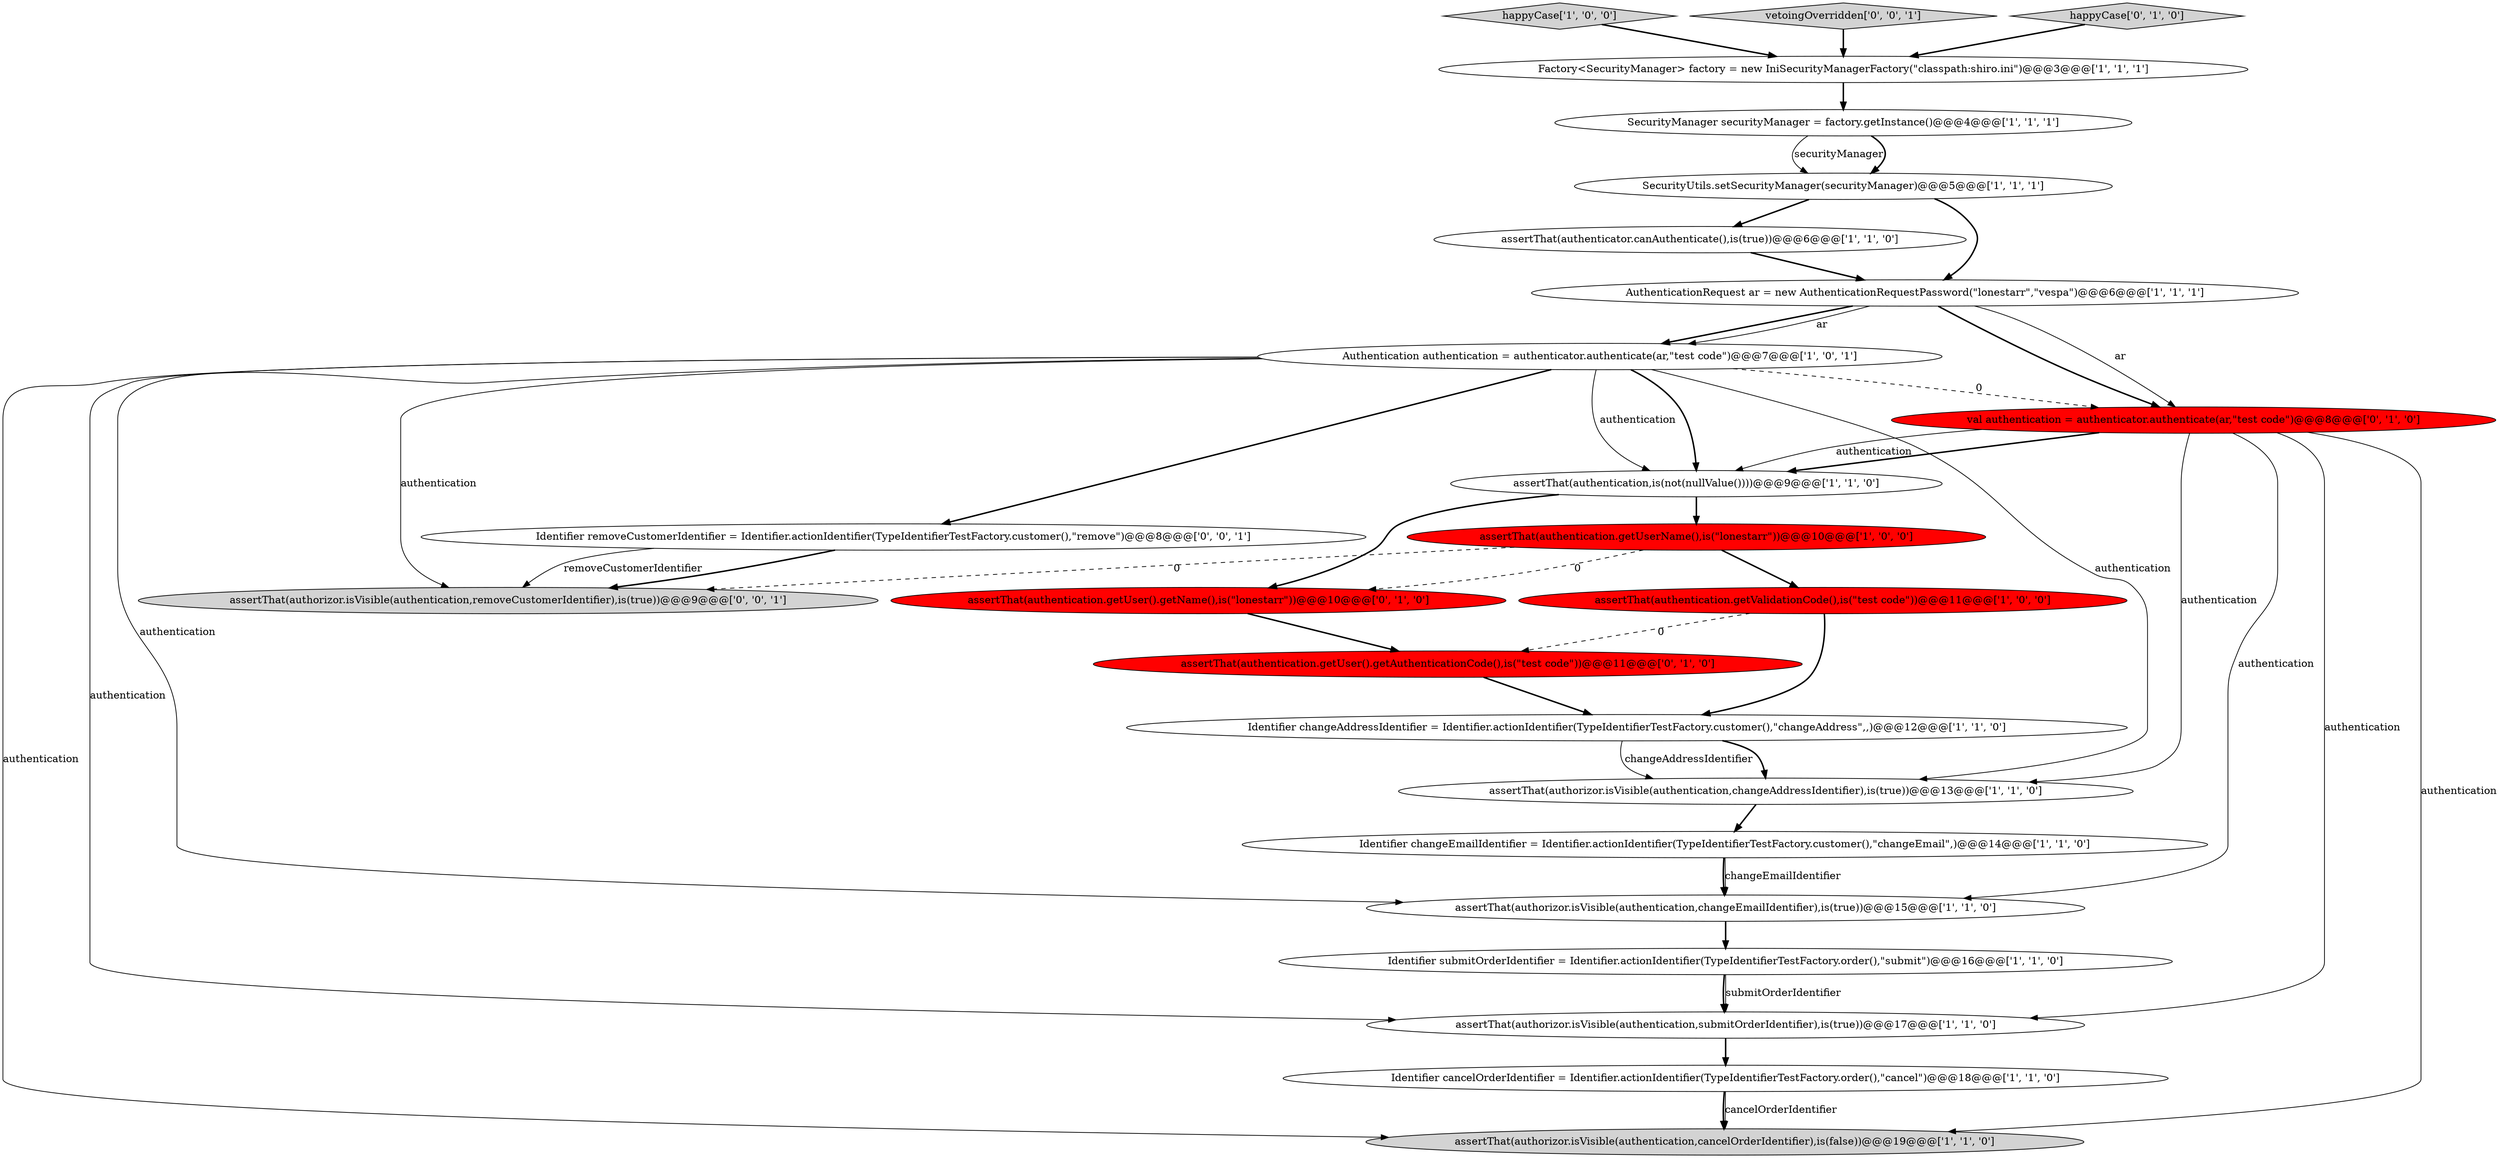 digraph {
5 [style = filled, label = "assertThat(authentication.getValidationCode(),is(\"test code\"))@@@11@@@['1', '0', '0']", fillcolor = red, shape = ellipse image = "AAA1AAABBB1BBB"];
23 [style = filled, label = "Identifier removeCustomerIdentifier = Identifier.actionIdentifier(TypeIdentifierTestFactory.customer(),\"remove\")@@@8@@@['0', '0', '1']", fillcolor = white, shape = ellipse image = "AAA0AAABBB3BBB"];
0 [style = filled, label = "Identifier changeAddressIdentifier = Identifier.actionIdentifier(TypeIdentifierTestFactory.customer(),\"changeAddress\",,)@@@12@@@['1', '1', '0']", fillcolor = white, shape = ellipse image = "AAA0AAABBB1BBB"];
15 [style = filled, label = "assertThat(authenticator.canAuthenticate(),is(true))@@@6@@@['1', '1', '0']", fillcolor = white, shape = ellipse image = "AAA0AAABBB1BBB"];
9 [style = filled, label = "Factory<SecurityManager> factory = new IniSecurityManagerFactory(\"classpath:shiro.ini\")@@@3@@@['1', '1', '1']", fillcolor = white, shape = ellipse image = "AAA0AAABBB1BBB"];
17 [style = filled, label = "Authentication authentication = authenticator.authenticate(ar,\"test code\")@@@7@@@['1', '0', '1']", fillcolor = white, shape = ellipse image = "AAA0AAABBB1BBB"];
13 [style = filled, label = "AuthenticationRequest ar = new AuthenticationRequestPassword(\"lonestarr\",\"vespa\")@@@6@@@['1', '1', '1']", fillcolor = white, shape = ellipse image = "AAA0AAABBB1BBB"];
10 [style = filled, label = "assertThat(authorizor.isVisible(authentication,cancelOrderIdentifier),is(false))@@@19@@@['1', '1', '0']", fillcolor = lightgray, shape = ellipse image = "AAA0AAABBB1BBB"];
14 [style = filled, label = "Identifier changeEmailIdentifier = Identifier.actionIdentifier(TypeIdentifierTestFactory.customer(),\"changeEmail\",)@@@14@@@['1', '1', '0']", fillcolor = white, shape = ellipse image = "AAA0AAABBB1BBB"];
21 [style = filled, label = "val authentication = authenticator.authenticate(ar,\"test code\")@@@8@@@['0', '1', '0']", fillcolor = red, shape = ellipse image = "AAA1AAABBB2BBB"];
18 [style = filled, label = "assertThat(authentication.getUser().getName(),is(\"lonestarr\"))@@@10@@@['0', '1', '0']", fillcolor = red, shape = ellipse image = "AAA1AAABBB2BBB"];
1 [style = filled, label = "assertThat(authentication.getUserName(),is(\"lonestarr\"))@@@10@@@['1', '0', '0']", fillcolor = red, shape = ellipse image = "AAA1AAABBB1BBB"];
19 [style = filled, label = "assertThat(authentication.getUser().getAuthenticationCode(),is(\"test code\"))@@@11@@@['0', '1', '0']", fillcolor = red, shape = ellipse image = "AAA1AAABBB2BBB"];
16 [style = filled, label = "assertThat(authentication,is(not(nullValue())))@@@9@@@['1', '1', '0']", fillcolor = white, shape = ellipse image = "AAA0AAABBB1BBB"];
22 [style = filled, label = "assertThat(authorizor.isVisible(authentication,removeCustomerIdentifier),is(true))@@@9@@@['0', '0', '1']", fillcolor = lightgray, shape = ellipse image = "AAA0AAABBB3BBB"];
7 [style = filled, label = "happyCase['1', '0', '0']", fillcolor = lightgray, shape = diamond image = "AAA0AAABBB1BBB"];
24 [style = filled, label = "vetoingOverridden['0', '0', '1']", fillcolor = lightgray, shape = diamond image = "AAA0AAABBB3BBB"];
3 [style = filled, label = "SecurityManager securityManager = factory.getInstance()@@@4@@@['1', '1', '1']", fillcolor = white, shape = ellipse image = "AAA0AAABBB1BBB"];
4 [style = filled, label = "assertThat(authorizor.isVisible(authentication,submitOrderIdentifier),is(true))@@@17@@@['1', '1', '0']", fillcolor = white, shape = ellipse image = "AAA0AAABBB1BBB"];
12 [style = filled, label = "Identifier submitOrderIdentifier = Identifier.actionIdentifier(TypeIdentifierTestFactory.order(),\"submit\")@@@16@@@['1', '1', '0']", fillcolor = white, shape = ellipse image = "AAA0AAABBB1BBB"];
20 [style = filled, label = "happyCase['0', '1', '0']", fillcolor = lightgray, shape = diamond image = "AAA0AAABBB2BBB"];
8 [style = filled, label = "assertThat(authorizor.isVisible(authentication,changeEmailIdentifier),is(true))@@@15@@@['1', '1', '0']", fillcolor = white, shape = ellipse image = "AAA0AAABBB1BBB"];
11 [style = filled, label = "SecurityUtils.setSecurityManager(securityManager)@@@5@@@['1', '1', '1']", fillcolor = white, shape = ellipse image = "AAA0AAABBB1BBB"];
6 [style = filled, label = "assertThat(authorizor.isVisible(authentication,changeAddressIdentifier),is(true))@@@13@@@['1', '1', '0']", fillcolor = white, shape = ellipse image = "AAA0AAABBB1BBB"];
2 [style = filled, label = "Identifier cancelOrderIdentifier = Identifier.actionIdentifier(TypeIdentifierTestFactory.order(),\"cancel\")@@@18@@@['1', '1', '0']", fillcolor = white, shape = ellipse image = "AAA0AAABBB1BBB"];
1->5 [style = bold, label=""];
15->13 [style = bold, label=""];
16->18 [style = bold, label=""];
3->11 [style = solid, label="securityManager"];
20->9 [style = bold, label=""];
0->6 [style = bold, label=""];
24->9 [style = bold, label=""];
12->4 [style = solid, label="submitOrderIdentifier"];
17->22 [style = solid, label="authentication"];
17->10 [style = solid, label="authentication"];
3->11 [style = bold, label=""];
18->19 [style = bold, label=""];
21->4 [style = solid, label="authentication"];
21->8 [style = solid, label="authentication"];
1->18 [style = dashed, label="0"];
4->2 [style = bold, label=""];
13->21 [style = solid, label="ar"];
2->10 [style = bold, label=""];
0->6 [style = solid, label="changeAddressIdentifier"];
17->21 [style = dashed, label="0"];
17->23 [style = bold, label=""];
11->15 [style = bold, label=""];
19->0 [style = bold, label=""];
1->22 [style = dashed, label="0"];
21->10 [style = solid, label="authentication"];
6->14 [style = bold, label=""];
7->9 [style = bold, label=""];
13->17 [style = bold, label=""];
2->10 [style = solid, label="cancelOrderIdentifier"];
23->22 [style = bold, label=""];
21->6 [style = solid, label="authentication"];
5->0 [style = bold, label=""];
16->1 [style = bold, label=""];
12->4 [style = bold, label=""];
11->13 [style = bold, label=""];
21->16 [style = bold, label=""];
9->3 [style = bold, label=""];
17->4 [style = solid, label="authentication"];
21->16 [style = solid, label="authentication"];
14->8 [style = bold, label=""];
13->21 [style = bold, label=""];
5->19 [style = dashed, label="0"];
23->22 [style = solid, label="removeCustomerIdentifier"];
8->12 [style = bold, label=""];
13->17 [style = solid, label="ar"];
17->16 [style = bold, label=""];
14->8 [style = solid, label="changeEmailIdentifier"];
17->8 [style = solid, label="authentication"];
17->16 [style = solid, label="authentication"];
17->6 [style = solid, label="authentication"];
}
